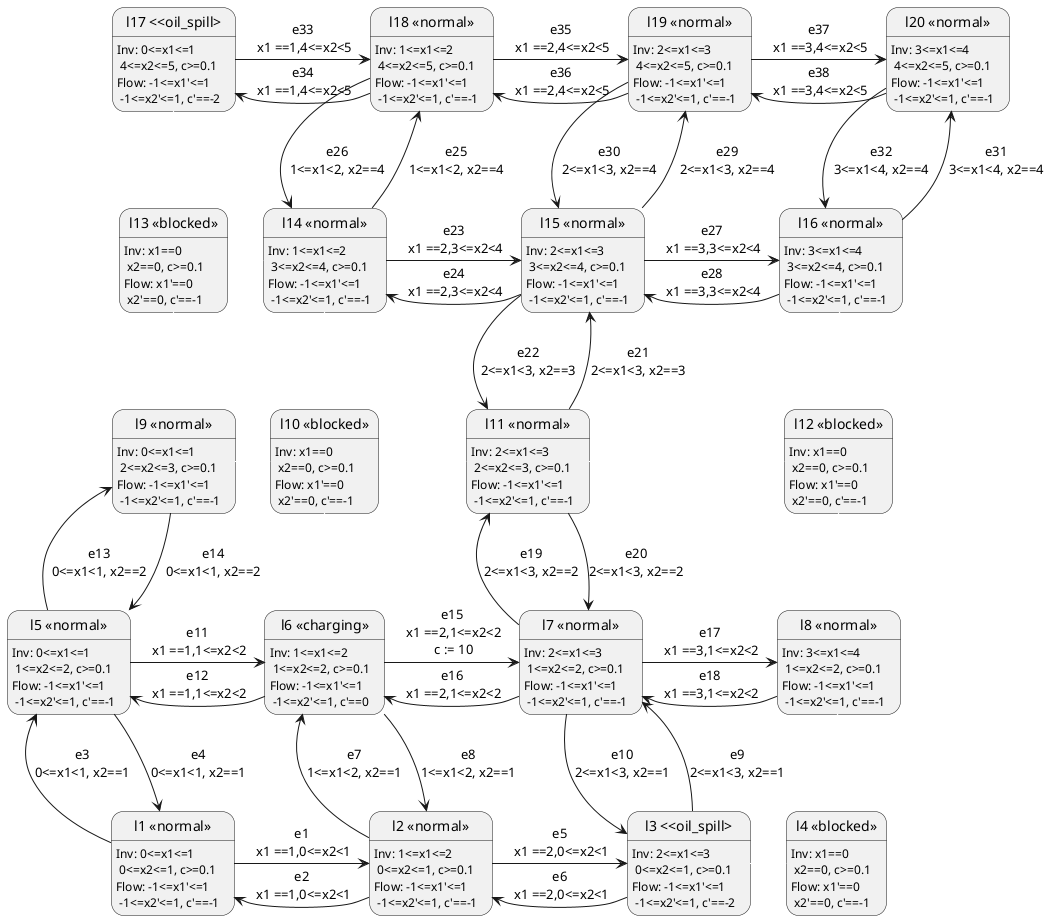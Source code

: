 @startuml model_15.puml
skinparam state {
  BackgroundColor<<normal>> White
  BackgroundColor<<barrier>> Red
  BackgroundColor<<oil_spill>> Yellow
  BackgroundColor<<charging>> Green
}

state "l1 <<normal>>" as loc1:Inv: 0<=x1<=1\n 0<=x2<=1, c>=0.1\nFlow: -1<=x1'<=1 \n -1<=x2'<=1, c'==-1
state "l2 <<normal>>" as loc2:Inv: 1<=x1<=2\n 0<=x2<=1, c>=0.1\nFlow: -1<=x1'<=1 \n -1<=x2'<=1, c'==-1
state "l3 <<oil_spill>" as loc3:Inv: 2<=x1<=3\n 0<=x2<=1, c>=0.1\nFlow: -1<=x1'<=1 \n -1<=x2'<=1, c'==-2
state "l4 <<blocked>>" as loc4:Inv: x1==0 \n x2==0, c>=0.1\nFlow: x1'==0 \n x2'==0, c'==-1
state "l5 <<normal>>" as loc5:Inv: 0<=x1<=1\n 1<=x2<=2, c>=0.1\nFlow: -1<=x1'<=1 \n -1<=x2'<=1, c'==-1
state "l6 <<charging>>" as loc6:Inv: 1<=x1<=2\n 1<=x2<=2, c>=0.1\nFlow: -1<=x1'<=1 \n -1<=x2'<=1, c'==0
state "l7 <<normal>>" as loc7:Inv: 2<=x1<=3\n 1<=x2<=2, c>=0.1\nFlow: -1<=x1'<=1 \n -1<=x2'<=1, c'==-1
state "l8 <<normal>>" as loc8:Inv: 3<=x1<=4\n 1<=x2<=2, c>=0.1\nFlow: -1<=x1'<=1 \n -1<=x2'<=1, c'==-1
state "l9 <<normal>>" as loc9:Inv: 0<=x1<=1\n 2<=x2<=3, c>=0.1\nFlow: -1<=x1'<=1 \n -1<=x2'<=1, c'==-1
state "l10 <<blocked>>" as loc10:Inv: x1==0 \n x2==0, c>=0.1\nFlow: x1'==0 \n x2'==0, c'==-1
state "l11 <<normal>>" as loc11:Inv: 2<=x1<=3\n 2<=x2<=3, c>=0.1\nFlow: -1<=x1'<=1 \n -1<=x2'<=1, c'==-1
state "l12 <<blocked>>" as loc12:Inv: x1==0 \n x2==0, c>=0.1\nFlow: x1'==0 \n x2'==0, c'==-1
state "l13 <<blocked>>" as loc13:Inv: x1==0 \n x2==0, c>=0.1\nFlow: x1'==0 \n x2'==0, c'==-1
state "l14 <<normal>>" as loc14:Inv: 1<=x1<=2\n 3<=x2<=4, c>=0.1\nFlow: -1<=x1'<=1 \n -1<=x2'<=1, c'==-1
state "l15 <<normal>>" as loc15:Inv: 2<=x1<=3\n 3<=x2<=4, c>=0.1\nFlow: -1<=x1'<=1 \n -1<=x2'<=1, c'==-1
state "l16 <<normal>>" as loc16:Inv: 3<=x1<=4\n 3<=x2<=4, c>=0.1\nFlow: -1<=x1'<=1 \n -1<=x2'<=1, c'==-1
state "l17 <<oil_spill>" as loc17:Inv: 0<=x1<=1\n 4<=x2<=5, c>=0.1\nFlow: -1<=x1'<=1 \n -1<=x2'<=1, c'==-2
state "l18 <<normal>>" as loc18:Inv: 1<=x1<=2\n 4<=x2<=5, c>=0.1\nFlow: -1<=x1'<=1 \n -1<=x2'<=1, c'==-1
state "l19 <<normal>>" as loc19:Inv: 2<=x1<=3\n 4<=x2<=5, c>=0.1\nFlow: -1<=x1'<=1 \n -1<=x2'<=1, c'==-1
state "l20 <<normal>>" as loc20:Inv: 3<=x1<=4\n 4<=x2<=5, c>=0.1\nFlow: -1<=x1'<=1 \n -1<=x2'<=1, c'==-1

loc1 -right-> loc2: e1\n x1 ==1,0<=x2<1
loc2 -left-> loc1: e2\n x1 ==1,0<=x2<1
loc1 -up-> loc5: e3\n0<=x1<1, x2==1
loc5 -down-> loc1: e4\n0<=x1<1, x2==1
loc2 -right-> loc3: e5\n x1 ==2,0<=x2<1
loc3 -left-> loc2: e6\n x1 ==2,0<=x2<1
loc2 -up-> loc6: e7\n1<=x1<2, x2==1
loc6 -down-> loc2: e8\n1<=x1<2, x2==1
loc3-right[#white]->loc4
loc3 -up-> loc7: e9\n2<=x1<3, x2==1
loc7 -down-> loc3: e10\n2<=x1<3, x2==1
loc4-up[#white]->loc8
loc5 -right-> loc6: e11\n x1 ==1,1<=x2<2
loc6 -left-> loc5: e12\n x1 ==1,1<=x2<2
loc5 -up-> loc9: e13\n0<=x1<1, x2==2
loc9 -down-> loc5: e14\n0<=x1<1, x2==2
loc6 -right-> loc7: e15\n x1 ==2,1<=x2<2\n c := 10
loc7 -left-> loc6: e16\n x1 ==2,1<=x2<2
loc6-up[#white]->loc10
loc7 -right-> loc8: e17\n x1 ==3,1<=x2<2
loc8 -left-> loc7: e18\n x1 ==3,1<=x2<2
loc7 -up-> loc11: e19\n2<=x1<3, x2==2
loc11 -down-> loc7: e20\n2<=x1<3, x2==2
loc8-up[#white]->loc12
loc9-right[#white]->loc10
loc9-up[#white]->loc13
loc10-right[#white]->loc11
loc10-up[#white]->loc14
loc11-right[#white]->loc12
loc11 -up-> loc15: e21\n2<=x1<3, x2==3
loc15 -down-> loc11: e22\n2<=x1<3, x2==3
loc12-up[#white]->loc16
loc13-right[#white]->loc14
loc13-up[#white]->loc17
loc14 -right-> loc15: e23\n x1 ==2,3<=x2<4
loc15 -left-> loc14: e24\n x1 ==2,3<=x2<4
loc14 -up-> loc18: e25\n1<=x1<2, x2==4
loc18 -down-> loc14: e26\n1<=x1<2, x2==4
loc15 -right-> loc16: e27\n x1 ==3,3<=x2<4
loc16 -left-> loc15: e28\n x1 ==3,3<=x2<4
loc15 -up-> loc19: e29\n2<=x1<3, x2==4
loc19 -down-> loc15: e30\n2<=x1<3, x2==4
loc16 -up-> loc20: e31\n3<=x1<4, x2==4
loc20 -down-> loc16: e32\n3<=x1<4, x2==4
loc17 -right-> loc18: e33\n x1 ==1,4<=x2<5
loc18 -left-> loc17: e34\n x1 ==1,4<=x2<5
loc18 -right-> loc19: e35\n x1 ==2,4<=x2<5
loc19 -left-> loc18: e36\n x1 ==2,4<=x2<5
loc19 -right-> loc20: e37\n x1 ==3,4<=x2<5
loc20 -left-> loc19: e38\n x1 ==3,4<=x2<5
@enduml
